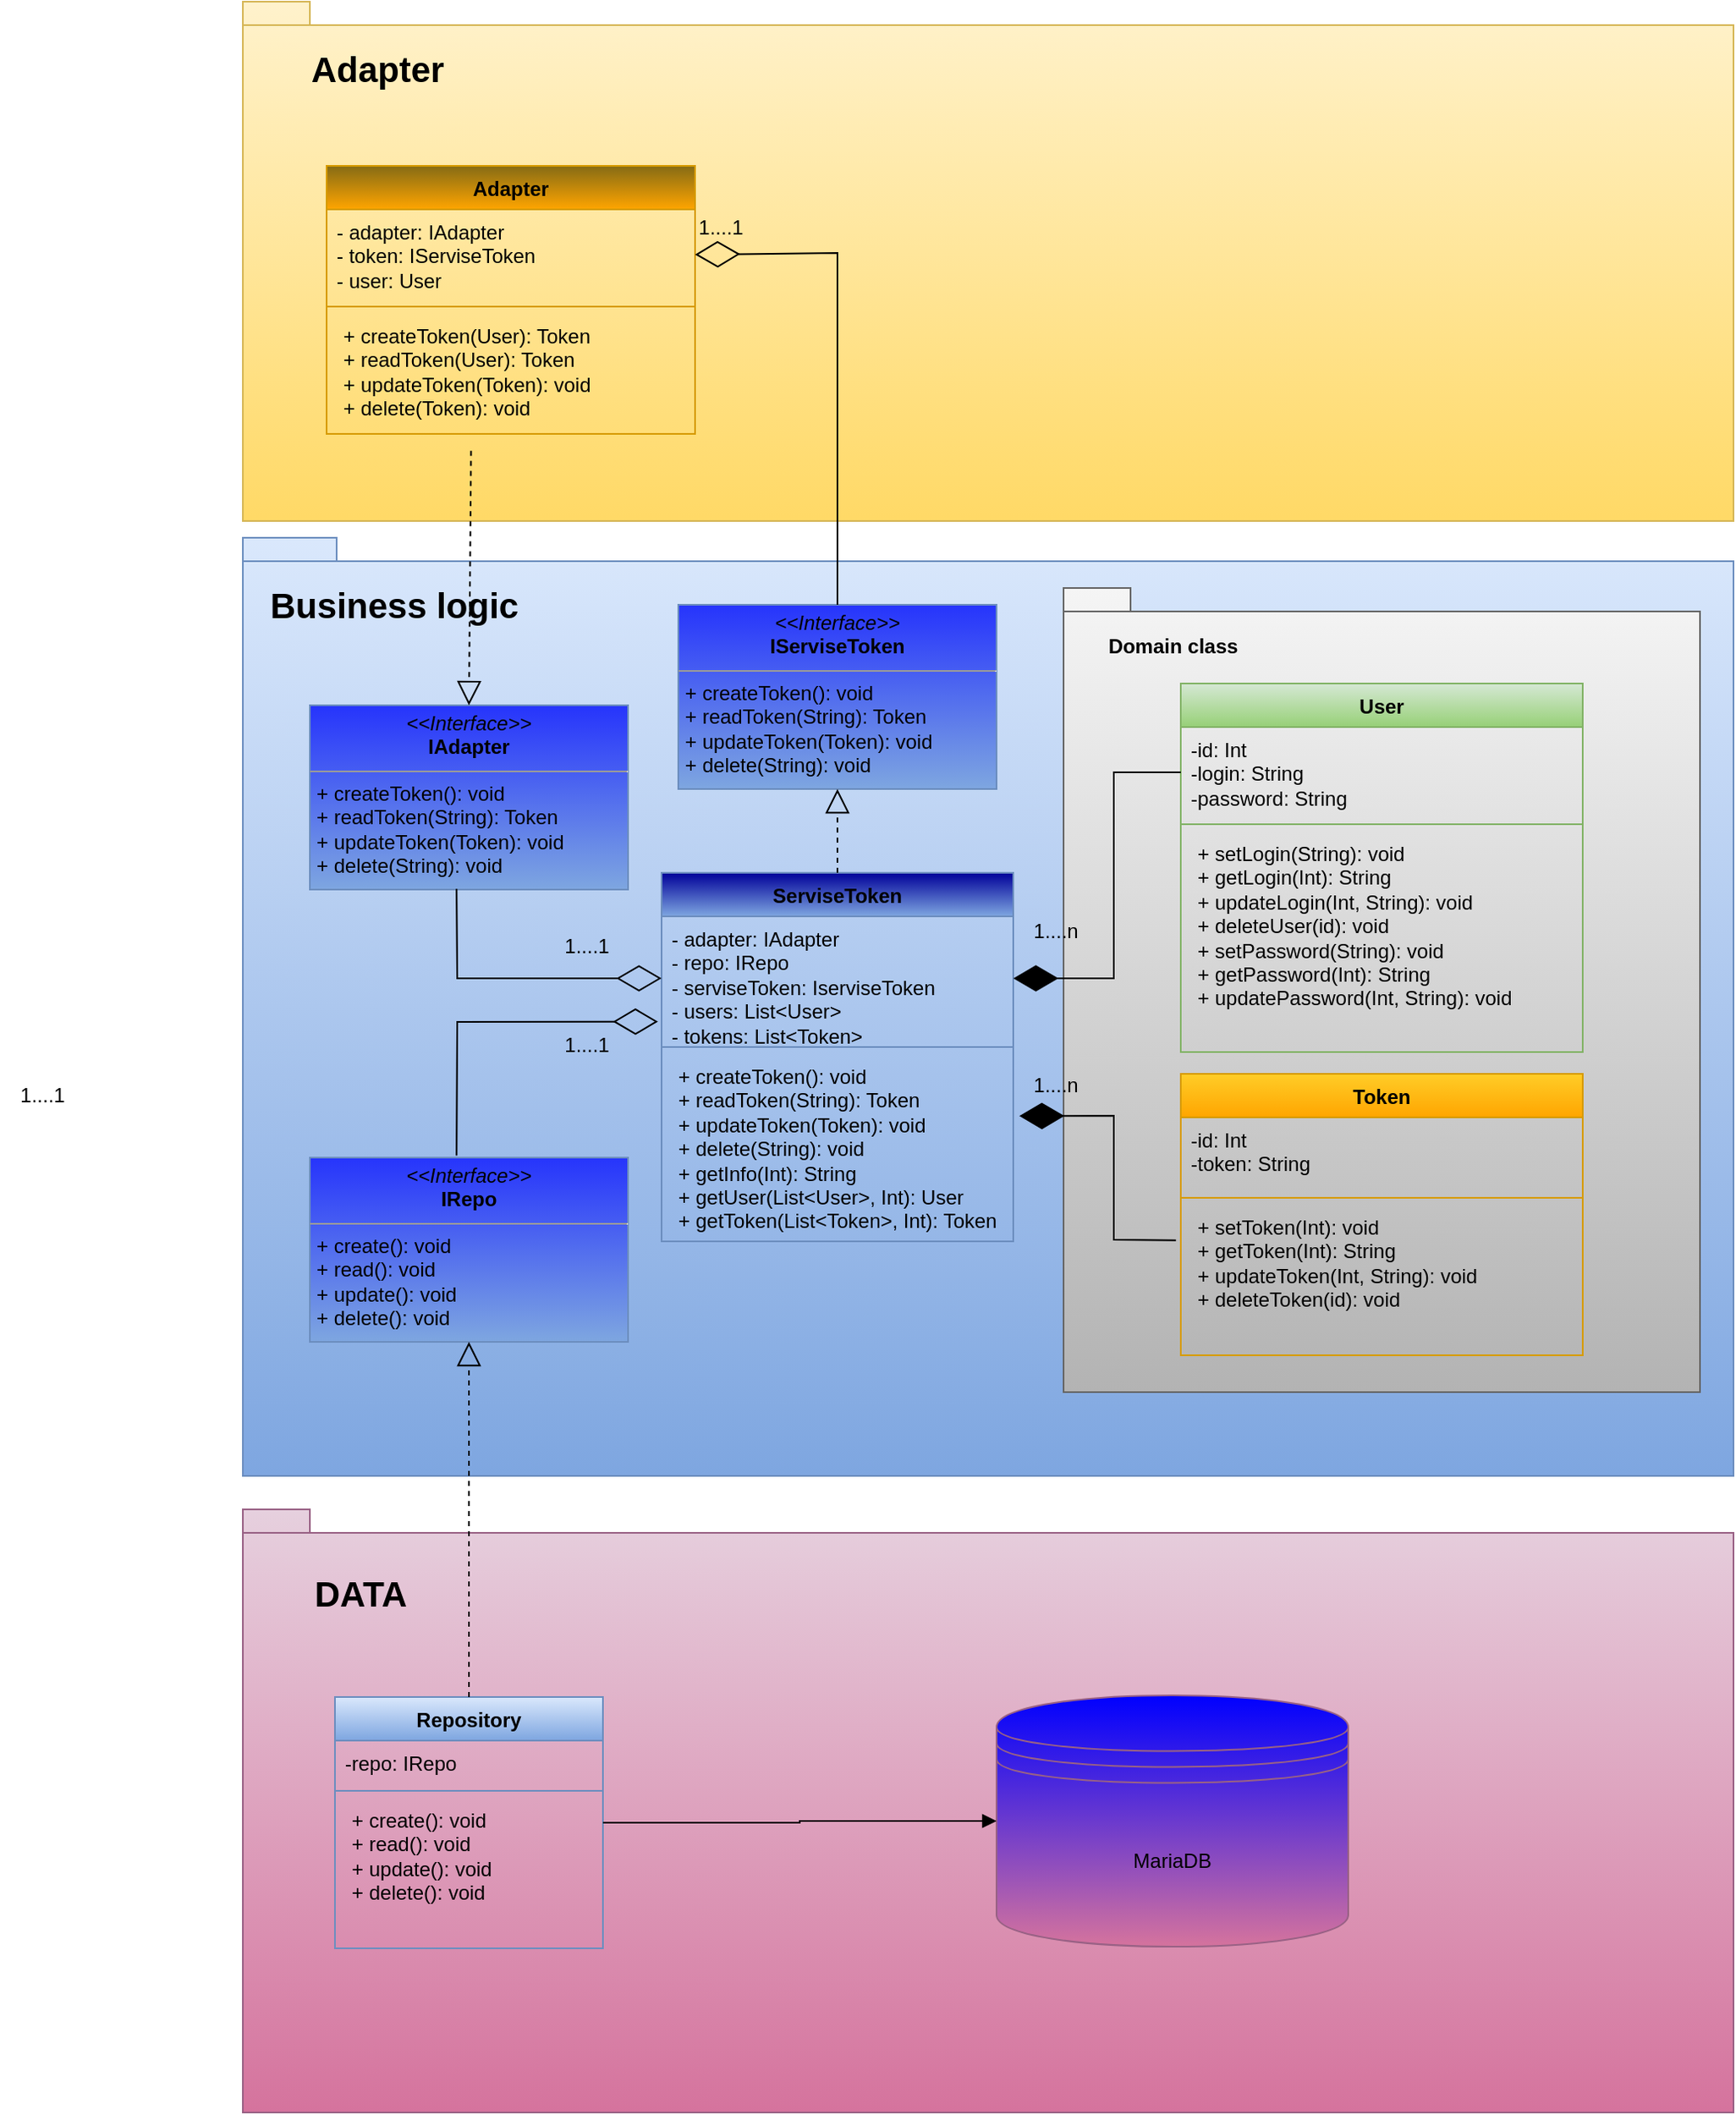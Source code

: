 <mxfile version="22.1.2" type="device">
  <diagram name="Страница — 1" id="E4E-1rjfO0QUl5ktp--A">
    <mxGraphModel dx="1918" dy="739" grid="1" gridSize="10" guides="1" tooltips="1" connect="1" arrows="1" fold="1" page="1" pageScale="1" pageWidth="827" pageHeight="1169" math="0" shadow="0">
      <root>
        <mxCell id="0" />
        <mxCell id="1" parent="0" />
        <mxCell id="QTgAP8aeAMR2J127Qvlh-1" value="" style="shape=folder;fontStyle=1;spacingTop=10;tabWidth=40;tabHeight=14;tabPosition=left;html=1;whiteSpace=wrap;fillColor=#fff2cc;gradientColor=#ffd966;strokeColor=#d6b656;" vertex="1" parent="1">
          <mxGeometry x="10" y="20" width="890" height="310" as="geometry" />
        </mxCell>
        <mxCell id="QTgAP8aeAMR2J127Qvlh-2" value="Adapter" style="swimlane;fontStyle=1;align=center;verticalAlign=top;childLayout=stackLayout;horizontal=1;startSize=26;horizontalStack=0;resizeParent=1;resizeParentMax=0;resizeLast=0;collapsible=1;marginBottom=0;whiteSpace=wrap;html=1;fillColor=#856B15;gradientColor=#ffa500;strokeColor=#d79b00;" vertex="1" parent="1">
          <mxGeometry x="60" y="118" width="220" height="160" as="geometry" />
        </mxCell>
        <mxCell id="QTgAP8aeAMR2J127Qvlh-3" value="- adapter: IAdapter&lt;br&gt;- token: IServiseToken&lt;br&gt;- user: User" style="text;strokeColor=none;fillColor=none;align=left;verticalAlign=top;spacingLeft=4;spacingRight=4;overflow=hidden;rotatable=0;points=[[0,0.5],[1,0.5]];portConstraint=eastwest;whiteSpace=wrap;html=1;" vertex="1" parent="QTgAP8aeAMR2J127Qvlh-2">
          <mxGeometry y="26" width="220" height="54" as="geometry" />
        </mxCell>
        <mxCell id="QTgAP8aeAMR2J127Qvlh-4" value="" style="line;strokeWidth=1;fillColor=none;align=left;verticalAlign=middle;spacingTop=-1;spacingLeft=3;spacingRight=3;rotatable=0;labelPosition=right;points=[];portConstraint=eastwest;strokeColor=inherit;" vertex="1" parent="QTgAP8aeAMR2J127Qvlh-2">
          <mxGeometry y="80" width="220" height="8" as="geometry" />
        </mxCell>
        <mxCell id="QTgAP8aeAMR2J127Qvlh-5" value="&lt;p style=&quot;border-color: var(--border-color); margin: 0px 0px 0px 4px;&quot;&gt;+ createToken(User): Token&lt;/p&gt;&lt;p style=&quot;border-color: var(--border-color); margin: 0px 0px 0px 4px;&quot;&gt;+ readToken(User): Token&lt;/p&gt;&lt;p style=&quot;border-color: var(--border-color); margin: 0px 0px 0px 4px;&quot;&gt;+ updateToken(Token): void&lt;/p&gt;&lt;p style=&quot;border-color: var(--border-color); margin: 0px 0px 0px 4px;&quot;&gt;+ delete(Token): void&lt;/p&gt;" style="text;strokeColor=none;fillColor=none;align=left;verticalAlign=top;spacingLeft=4;spacingRight=4;overflow=hidden;rotatable=0;points=[[0,0.5],[1,0.5]];portConstraint=eastwest;whiteSpace=wrap;html=1;" vertex="1" parent="QTgAP8aeAMR2J127Qvlh-2">
          <mxGeometry y="88" width="220" height="72" as="geometry" />
        </mxCell>
        <mxCell id="QTgAP8aeAMR2J127Qvlh-6" value="" style="shape=folder;fontStyle=1;spacingTop=10;tabWidth=40;tabHeight=14;tabPosition=left;html=1;whiteSpace=wrap;fillColor=#dae8fc;gradientColor=#7ea6e0;strokeColor=#6c8ebf;" vertex="1" parent="1">
          <mxGeometry x="10" y="340" width="890" height="560" as="geometry" />
        </mxCell>
        <mxCell id="QTgAP8aeAMR2J127Qvlh-7" value="" style="shape=folder;fontStyle=1;spacingTop=10;tabWidth=40;tabHeight=14;tabPosition=left;html=1;whiteSpace=wrap;fillColor=#e6d0de;gradientColor=#d5739d;strokeColor=#996185;" vertex="1" parent="1">
          <mxGeometry x="10" y="920" width="890" height="360" as="geometry" />
        </mxCell>
        <mxCell id="QTgAP8aeAMR2J127Qvlh-8" value="MariaDB" style="shape=datastore;whiteSpace=wrap;html=1;fillColor=#0000FF;gradientColor=#d5739d;strokeColor=#996185;" vertex="1" parent="1">
          <mxGeometry x="460" y="1031" width="210" height="150" as="geometry" />
        </mxCell>
        <mxCell id="QTgAP8aeAMR2J127Qvlh-10" value="&lt;p style=&quot;margin:0px;margin-top:4px;text-align:center;&quot;&gt;&lt;i&gt;&amp;lt;&amp;lt;Interface&amp;gt;&amp;gt;&lt;/i&gt;&lt;br&gt;&lt;b&gt;IRepo&lt;/b&gt;&lt;/p&gt;&lt;hr size=&quot;1&quot;&gt;&lt;p style=&quot;margin:0px;margin-left:4px;&quot;&gt;&lt;/p&gt;&lt;p style=&quot;margin:0px;margin-left:4px;&quot;&gt;+ create(): void&lt;br&gt;+ read(): void&lt;/p&gt;&lt;p style=&quot;margin:0px;margin-left:4px;&quot;&gt;+ update(): void&lt;/p&gt;&lt;p style=&quot;margin:0px;margin-left:4px;&quot;&gt;+ delete(): void&lt;/p&gt;" style="verticalAlign=top;align=left;overflow=fill;fontSize=12;fontFamily=Helvetica;html=1;whiteSpace=wrap;fillColor=#2634FC;gradientColor=#7ea6e0;strokeColor=#6c8ebf;" vertex="1" parent="1">
          <mxGeometry x="50" y="710" width="190" height="110" as="geometry" />
        </mxCell>
        <mxCell id="QTgAP8aeAMR2J127Qvlh-11" value="Repository" style="swimlane;fontStyle=1;align=center;verticalAlign=top;childLayout=stackLayout;horizontal=1;startSize=26;horizontalStack=0;resizeParent=1;resizeParentMax=0;resizeLast=0;collapsible=1;marginBottom=0;whiteSpace=wrap;html=1;fillColor=#dae8fc;gradientColor=#7ea6e0;strokeColor=#6c8ebf;" vertex="1" parent="1">
          <mxGeometry x="65" y="1032" width="160" height="150" as="geometry" />
        </mxCell>
        <mxCell id="QTgAP8aeAMR2J127Qvlh-12" value="-repo: IRepo" style="text;strokeColor=none;fillColor=none;align=left;verticalAlign=top;spacingLeft=4;spacingRight=4;overflow=hidden;rotatable=0;points=[[0,0.5],[1,0.5]];portConstraint=eastwest;whiteSpace=wrap;html=1;" vertex="1" parent="QTgAP8aeAMR2J127Qvlh-11">
          <mxGeometry y="26" width="160" height="26" as="geometry" />
        </mxCell>
        <mxCell id="QTgAP8aeAMR2J127Qvlh-13" value="" style="line;strokeWidth=1;fillColor=none;align=left;verticalAlign=middle;spacingTop=-1;spacingLeft=3;spacingRight=3;rotatable=0;labelPosition=right;points=[];portConstraint=eastwest;strokeColor=inherit;" vertex="1" parent="QTgAP8aeAMR2J127Qvlh-11">
          <mxGeometry y="52" width="160" height="8" as="geometry" />
        </mxCell>
        <mxCell id="QTgAP8aeAMR2J127Qvlh-14" value="&lt;p style=&quot;border-color: var(--border-color); margin: 0px 0px 0px 4px;&quot;&gt;+ create(): void&lt;br style=&quot;border-color: var(--border-color);&quot;&gt;+ read(): void&lt;/p&gt;&lt;p style=&quot;border-color: var(--border-color); margin: 0px 0px 0px 4px;&quot;&gt;+ update(): void&lt;/p&gt;&lt;p style=&quot;border-color: var(--border-color); margin: 0px 0px 0px 4px;&quot;&gt;+ delete(): void&lt;/p&gt;" style="text;strokeColor=none;fillColor=none;align=left;verticalAlign=top;spacingLeft=4;spacingRight=4;overflow=hidden;rotatable=0;points=[[0,0.5],[1,0.5]];portConstraint=eastwest;whiteSpace=wrap;html=1;" vertex="1" parent="QTgAP8aeAMR2J127Qvlh-11">
          <mxGeometry y="60" width="160" height="90" as="geometry" />
        </mxCell>
        <mxCell id="QTgAP8aeAMR2J127Qvlh-15" value="" style="endArrow=block;dashed=1;endFill=0;endSize=12;html=1;rounded=0;entryX=0.5;entryY=1;entryDx=0;entryDy=0;exitX=0.5;exitY=0;exitDx=0;exitDy=0;" edge="1" parent="1" source="QTgAP8aeAMR2J127Qvlh-11" target="QTgAP8aeAMR2J127Qvlh-10">
          <mxGeometry width="160" relative="1" as="geometry">
            <mxPoint x="160" y="990" as="sourcePoint" />
            <mxPoint x="320" y="990" as="targetPoint" />
          </mxGeometry>
        </mxCell>
        <mxCell id="QTgAP8aeAMR2J127Qvlh-16" value="" style="endArrow=block;endFill=1;html=1;edgeStyle=orthogonalEdgeStyle;align=left;verticalAlign=top;rounded=0;exitX=1;exitY=0.5;exitDx=0;exitDy=0;entryX=0;entryY=0.5;entryDx=0;entryDy=0;" edge="1" parent="1" source="QTgAP8aeAMR2J127Qvlh-11" target="QTgAP8aeAMR2J127Qvlh-8">
          <mxGeometry x="-1" relative="1" as="geometry">
            <mxPoint x="160" y="990" as="sourcePoint" />
            <mxPoint x="320" y="990" as="targetPoint" />
          </mxGeometry>
        </mxCell>
        <mxCell id="QTgAP8aeAMR2J127Qvlh-18" value="" style="shape=folder;fontStyle=1;spacingTop=10;tabWidth=40;tabHeight=14;tabPosition=left;html=1;whiteSpace=wrap;fillColor=#f5f5f5;gradientColor=#b3b3b3;strokeColor=#666666;" vertex="1" parent="1">
          <mxGeometry x="500" y="370" width="380" height="480" as="geometry" />
        </mxCell>
        <mxCell id="QTgAP8aeAMR2J127Qvlh-19" value="&lt;p style=&quot;margin:0px;margin-top:4px;text-align:center;&quot;&gt;&lt;i&gt;&amp;lt;&amp;lt;Interface&amp;gt;&amp;gt;&lt;/i&gt;&lt;br&gt;&lt;b&gt;IAdapter&lt;/b&gt;&lt;/p&gt;&lt;hr size=&quot;1&quot;&gt;&lt;p style=&quot;margin:0px;margin-left:4px;&quot;&gt;&lt;/p&gt;&lt;p style=&quot;margin:0px;margin-left:4px;&quot;&gt;+ createToken(): void&lt;/p&gt;&lt;p style=&quot;margin:0px;margin-left:4px;&quot;&gt;+ readToken(String): Token&lt;/p&gt;&lt;p style=&quot;margin:0px;margin-left:4px;&quot;&gt;+ updateToken(Token): void&lt;/p&gt;&lt;p style=&quot;margin:0px;margin-left:4px;&quot;&gt;+ delete(String): void&lt;/p&gt;" style="verticalAlign=top;align=left;overflow=fill;fontSize=12;fontFamily=Helvetica;html=1;whiteSpace=wrap;fillColor=#2634FC;gradientColor=#7ea6e0;strokeColor=#6c8ebf;" vertex="1" parent="1">
          <mxGeometry x="50" y="440" width="190" height="110" as="geometry" />
        </mxCell>
        <mxCell id="QTgAP8aeAMR2J127Qvlh-20" value="ServiseToken" style="swimlane;fontStyle=1;align=center;verticalAlign=top;childLayout=stackLayout;horizontal=1;startSize=26;horizontalStack=0;resizeParent=1;resizeParentMax=0;resizeLast=0;collapsible=1;marginBottom=0;whiteSpace=wrap;html=1;fillColor=#000099;gradientColor=#7ea6e0;strokeColor=#6c8ebf;" vertex="1" parent="1">
          <mxGeometry x="260" y="540" width="210" height="220" as="geometry" />
        </mxCell>
        <mxCell id="QTgAP8aeAMR2J127Qvlh-21" value="- adapter: IAdapter&lt;br&gt;- repo: IRepo&lt;br&gt;- serviseToken: IserviseToken&lt;br&gt;- users: List&amp;lt;User&amp;gt;&lt;br&gt;- tokens: List&amp;lt;Token&amp;gt;" style="text;strokeColor=none;fillColor=none;align=left;verticalAlign=top;spacingLeft=4;spacingRight=4;overflow=hidden;rotatable=0;points=[[0,0.5],[1,0.5]];portConstraint=eastwest;whiteSpace=wrap;html=1;" vertex="1" parent="QTgAP8aeAMR2J127Qvlh-20">
          <mxGeometry y="26" width="210" height="74" as="geometry" />
        </mxCell>
        <mxCell id="QTgAP8aeAMR2J127Qvlh-22" value="" style="line;strokeWidth=1;fillColor=none;align=left;verticalAlign=middle;spacingTop=-1;spacingLeft=3;spacingRight=3;rotatable=0;labelPosition=right;points=[];portConstraint=eastwest;strokeColor=inherit;" vertex="1" parent="QTgAP8aeAMR2J127Qvlh-20">
          <mxGeometry y="100" width="210" height="8" as="geometry" />
        </mxCell>
        <mxCell id="QTgAP8aeAMR2J127Qvlh-23" value="&lt;p style=&quot;border-color: var(--border-color); margin: 0px 0px 0px 4px;&quot;&gt;+ createToken(): void&lt;/p&gt;&lt;p style=&quot;border-color: var(--border-color); margin: 0px 0px 0px 4px;&quot;&gt;+ readToken(String): Token&lt;/p&gt;&lt;p style=&quot;border-color: var(--border-color); margin: 0px 0px 0px 4px;&quot;&gt;+ updateToken(Token): void&lt;/p&gt;&lt;p style=&quot;border-color: var(--border-color); margin: 0px 0px 0px 4px;&quot;&gt;+ delete(String): void&lt;/p&gt;&lt;p style=&quot;border-color: var(--border-color); margin: 0px 0px 0px 4px;&quot;&gt;+ getInfo(Int): String&lt;/p&gt;&lt;p style=&quot;border-color: var(--border-color); margin: 0px 0px 0px 4px;&quot;&gt;+ getUser(List&amp;lt;User&amp;gt;, Int): User&lt;/p&gt;&lt;p style=&quot;border-color: var(--border-color); margin: 0px 0px 0px 4px;&quot;&gt;+ getToken(List&amp;lt;Token&amp;gt;, Int): Token&lt;/p&gt;" style="text;strokeColor=none;fillColor=none;align=left;verticalAlign=top;spacingLeft=4;spacingRight=4;overflow=hidden;rotatable=0;points=[[0,0.5],[1,0.5]];portConstraint=eastwest;whiteSpace=wrap;html=1;" vertex="1" parent="QTgAP8aeAMR2J127Qvlh-20">
          <mxGeometry y="108" width="210" height="112" as="geometry" />
        </mxCell>
        <mxCell id="QTgAP8aeAMR2J127Qvlh-24" value="User" style="swimlane;fontStyle=1;align=center;verticalAlign=top;childLayout=stackLayout;horizontal=1;startSize=26;horizontalStack=0;resizeParent=1;resizeParentMax=0;resizeLast=0;collapsible=1;marginBottom=0;whiteSpace=wrap;html=1;fillColor=#d5e8d4;gradientColor=#97d077;strokeColor=#82b366;" vertex="1" parent="1">
          <mxGeometry x="570" y="427" width="240" height="220" as="geometry" />
        </mxCell>
        <mxCell id="QTgAP8aeAMR2J127Qvlh-25" value="-id: Int&lt;br&gt;-login: String&lt;br&gt;-password: String" style="text;strokeColor=none;fillColor=none;align=left;verticalAlign=top;spacingLeft=4;spacingRight=4;overflow=hidden;rotatable=0;points=[[0,0.5],[1,0.5]];portConstraint=eastwest;whiteSpace=wrap;html=1;" vertex="1" parent="QTgAP8aeAMR2J127Qvlh-24">
          <mxGeometry y="26" width="240" height="54" as="geometry" />
        </mxCell>
        <mxCell id="QTgAP8aeAMR2J127Qvlh-26" value="" style="line;strokeWidth=1;fillColor=none;align=left;verticalAlign=middle;spacingTop=-1;spacingLeft=3;spacingRight=3;rotatable=0;labelPosition=right;points=[];portConstraint=eastwest;strokeColor=inherit;" vertex="1" parent="QTgAP8aeAMR2J127Qvlh-24">
          <mxGeometry y="80" width="240" height="8" as="geometry" />
        </mxCell>
        <mxCell id="QTgAP8aeAMR2J127Qvlh-27" value="&lt;p style=&quot;border-color: var(--border-color); margin: 0px 0px 0px 4px;&quot;&gt;+ setLogin(String): void&lt;/p&gt;&lt;p style=&quot;border-color: var(--border-color); margin: 0px 0px 0px 4px;&quot;&gt;+ getLogin(Int): String&lt;/p&gt;&lt;p style=&quot;border-color: var(--border-color); margin: 0px 0px 0px 4px;&quot;&gt;&lt;span style=&quot;background-color: initial;&quot;&gt;+ updateLogin(Int, String): void&lt;/span&gt;&lt;/p&gt;&lt;p style=&quot;border-color: var(--border-color); margin: 0px 0px 0px 4px;&quot;&gt;+ deleteUser(id): void&lt;/p&gt;&lt;p style=&quot;border-color: var(--border-color); margin: 0px 0px 0px 4px;&quot;&gt;+ setPassword(String): void&lt;/p&gt;&lt;p style=&quot;border-color: var(--border-color); margin: 0px 0px 0px 4px;&quot;&gt;+ getPassword(Int): String&lt;/p&gt;&lt;p style=&quot;border-color: var(--border-color); margin: 0px 0px 0px 4px;&quot;&gt;+ updatePassword(Int, String): void&lt;/p&gt;" style="text;strokeColor=none;fillColor=none;align=left;verticalAlign=top;spacingLeft=4;spacingRight=4;overflow=hidden;rotatable=0;points=[[0,0.5],[1,0.5]];portConstraint=eastwest;whiteSpace=wrap;html=1;" vertex="1" parent="QTgAP8aeAMR2J127Qvlh-24">
          <mxGeometry y="88" width="240" height="132" as="geometry" />
        </mxCell>
        <mxCell id="QTgAP8aeAMR2J127Qvlh-28" value="Token" style="swimlane;fontStyle=1;align=center;verticalAlign=top;childLayout=stackLayout;horizontal=1;startSize=26;horizontalStack=0;resizeParent=1;resizeParentMax=0;resizeLast=0;collapsible=1;marginBottom=0;whiteSpace=wrap;html=1;fillColor=#ffcd28;gradientColor=#ffa500;strokeColor=#d79b00;" vertex="1" parent="1">
          <mxGeometry x="570" y="660" width="240" height="168" as="geometry" />
        </mxCell>
        <mxCell id="QTgAP8aeAMR2J127Qvlh-29" value="-id: Int&lt;br&gt;-token: String" style="text;strokeColor=none;fillColor=none;align=left;verticalAlign=top;spacingLeft=4;spacingRight=4;overflow=hidden;rotatable=0;points=[[0,0.5],[1,0.5]];portConstraint=eastwest;whiteSpace=wrap;html=1;" vertex="1" parent="QTgAP8aeAMR2J127Qvlh-28">
          <mxGeometry y="26" width="240" height="44" as="geometry" />
        </mxCell>
        <mxCell id="QTgAP8aeAMR2J127Qvlh-30" value="" style="line;strokeWidth=1;fillColor=none;align=left;verticalAlign=middle;spacingTop=-1;spacingLeft=3;spacingRight=3;rotatable=0;labelPosition=right;points=[];portConstraint=eastwest;strokeColor=inherit;" vertex="1" parent="QTgAP8aeAMR2J127Qvlh-28">
          <mxGeometry y="70" width="240" height="8" as="geometry" />
        </mxCell>
        <mxCell id="QTgAP8aeAMR2J127Qvlh-31" value="&lt;p style=&quot;border-color: var(--border-color); margin: 0px 0px 0px 4px;&quot;&gt;+ setToken(Int): void&lt;/p&gt;&lt;p style=&quot;border-color: var(--border-color); margin: 0px 0px 0px 4px;&quot;&gt;+ getToken(Int): String&lt;/p&gt;&lt;p style=&quot;border-color: var(--border-color); margin: 0px 0px 0px 4px;&quot;&gt;+ updateToken(Int, String): void&lt;/p&gt;&lt;p style=&quot;border-color: var(--border-color); margin: 0px 0px 0px 4px;&quot;&gt;+ deleteToken(id): void&lt;/p&gt;" style="text;strokeColor=none;fillColor=none;align=left;verticalAlign=top;spacingLeft=4;spacingRight=4;overflow=hidden;rotatable=0;points=[[0,0.5],[1,0.5]];portConstraint=eastwest;whiteSpace=wrap;html=1;" vertex="1" parent="QTgAP8aeAMR2J127Qvlh-28">
          <mxGeometry y="78" width="240" height="90" as="geometry" />
        </mxCell>
        <mxCell id="QTgAP8aeAMR2J127Qvlh-32" value="" style="endArrow=diamondThin;endFill=1;endSize=24;html=1;rounded=0;entryX=1;entryY=0.5;entryDx=0;entryDy=0;exitX=0;exitY=0.5;exitDx=0;exitDy=0;" edge="1" parent="1" source="QTgAP8aeAMR2J127Qvlh-25" target="QTgAP8aeAMR2J127Qvlh-21">
          <mxGeometry width="160" relative="1" as="geometry">
            <mxPoint x="330" y="670" as="sourcePoint" />
            <mxPoint x="490" y="670" as="targetPoint" />
            <Array as="points">
              <mxPoint x="530" y="480" />
              <mxPoint x="530" y="603" />
            </Array>
          </mxGeometry>
        </mxCell>
        <mxCell id="QTgAP8aeAMR2J127Qvlh-33" value="" style="endArrow=diamondThin;endFill=1;endSize=24;html=1;rounded=0;entryX=1.017;entryY=0.332;entryDx=0;entryDy=0;entryPerimeter=0;exitX=-0.012;exitY=0.237;exitDx=0;exitDy=0;exitPerimeter=0;" edge="1" parent="1" source="QTgAP8aeAMR2J127Qvlh-31" target="QTgAP8aeAMR2J127Qvlh-23">
          <mxGeometry width="160" relative="1" as="geometry">
            <mxPoint x="330" y="670" as="sourcePoint" />
            <mxPoint x="490" y="670" as="targetPoint" />
            <Array as="points">
              <mxPoint x="530" y="759" />
              <mxPoint x="530" y="685" />
            </Array>
          </mxGeometry>
        </mxCell>
        <mxCell id="QTgAP8aeAMR2J127Qvlh-34" value="1....1" style="text;html=1;align=center;verticalAlign=middle;resizable=0;points=[];autosize=1;strokeColor=none;fillColor=none;" vertex="1" parent="1">
          <mxGeometry x="-135" y="658" width="50" height="30" as="geometry" />
        </mxCell>
        <mxCell id="QTgAP8aeAMR2J127Qvlh-35" value="1....n" style="text;html=1;align=center;verticalAlign=middle;resizable=0;points=[];autosize=1;strokeColor=none;fillColor=none;" vertex="1" parent="1">
          <mxGeometry x="470" y="560" width="50" height="30" as="geometry" />
        </mxCell>
        <mxCell id="QTgAP8aeAMR2J127Qvlh-36" value="1....n" style="text;html=1;align=center;verticalAlign=middle;resizable=0;points=[];autosize=1;strokeColor=none;fillColor=none;" vertex="1" parent="1">
          <mxGeometry x="470" y="652" width="50" height="30" as="geometry" />
        </mxCell>
        <mxCell id="QTgAP8aeAMR2J127Qvlh-37" value="Domain class" style="text;html=1;align=center;verticalAlign=middle;resizable=0;points=[];autosize=1;strokeColor=none;fillColor=none;fontStyle=1" vertex="1" parent="1">
          <mxGeometry x="515" y="390" width="100" height="30" as="geometry" />
        </mxCell>
        <mxCell id="QTgAP8aeAMR2J127Qvlh-38" value="Adapter" style="text;html=1;align=center;verticalAlign=middle;resizable=0;points=[];autosize=1;strokeColor=none;fillColor=none;fontStyle=1;fontSize=21;" vertex="1" parent="1">
          <mxGeometry x="40" y="40" width="100" height="40" as="geometry" />
        </mxCell>
        <mxCell id="QTgAP8aeAMR2J127Qvlh-39" value="Business logic" style="text;html=1;align=center;verticalAlign=middle;resizable=0;points=[];autosize=1;strokeColor=none;fillColor=none;fontStyle=1;fontSize=21;" vertex="1" parent="1">
          <mxGeometry x="15" y="360" width="170" height="40" as="geometry" />
        </mxCell>
        <mxCell id="QTgAP8aeAMR2J127Qvlh-40" value="DATA" style="text;html=1;align=center;verticalAlign=middle;resizable=0;points=[];autosize=1;strokeColor=none;fillColor=none;fontStyle=1;fontSize=21;" vertex="1" parent="1">
          <mxGeometry x="40" y="950" width="80" height="40" as="geometry" />
        </mxCell>
        <mxCell id="QTgAP8aeAMR2J127Qvlh-41" value="" style="endArrow=block;dashed=1;endFill=0;endSize=12;html=1;rounded=0;exitX=0.392;exitY=1.14;exitDx=0;exitDy=0;exitPerimeter=0;entryX=0.5;entryY=0;entryDx=0;entryDy=0;" edge="1" parent="1" source="QTgAP8aeAMR2J127Qvlh-5" target="QTgAP8aeAMR2J127Qvlh-19">
          <mxGeometry width="160" relative="1" as="geometry">
            <mxPoint x="330" y="470" as="sourcePoint" />
            <mxPoint x="490" y="470" as="targetPoint" />
          </mxGeometry>
        </mxCell>
        <mxCell id="QTgAP8aeAMR2J127Qvlh-43" value="" style="endArrow=diamondThin;endFill=0;endSize=24;html=1;rounded=0;entryX=-0.01;entryY=0.849;entryDx=0;entryDy=0;entryPerimeter=0;exitX=0.461;exitY=-0.011;exitDx=0;exitDy=0;exitPerimeter=0;" edge="1" parent="1" source="QTgAP8aeAMR2J127Qvlh-10" target="QTgAP8aeAMR2J127Qvlh-21">
          <mxGeometry width="160" relative="1" as="geometry">
            <mxPoint x="330" y="710" as="sourcePoint" />
            <mxPoint x="490" y="710" as="targetPoint" />
            <Array as="points">
              <mxPoint x="138" y="629" />
            </Array>
          </mxGeometry>
        </mxCell>
        <mxCell id="QTgAP8aeAMR2J127Qvlh-42" value="" style="endArrow=diamondThin;endFill=0;endSize=24;html=1;rounded=0;entryX=0;entryY=0.5;entryDx=0;entryDy=0;exitX=0.461;exitY=0.997;exitDx=0;exitDy=0;exitPerimeter=0;" edge="1" parent="1" source="QTgAP8aeAMR2J127Qvlh-19" target="QTgAP8aeAMR2J127Qvlh-21">
          <mxGeometry width="160" relative="1" as="geometry">
            <mxPoint x="330" y="710" as="sourcePoint" />
            <mxPoint x="490" y="710" as="targetPoint" />
            <Array as="points">
              <mxPoint x="138" y="603" />
            </Array>
          </mxGeometry>
        </mxCell>
        <mxCell id="QTgAP8aeAMR2J127Qvlh-44" value="&lt;p style=&quot;margin:0px;margin-top:4px;text-align:center;&quot;&gt;&lt;i&gt;&amp;lt;&amp;lt;Interface&amp;gt;&amp;gt;&lt;/i&gt;&lt;br&gt;&lt;b&gt;IServiseToken&lt;/b&gt;&lt;/p&gt;&lt;hr size=&quot;1&quot;&gt;&lt;p style=&quot;margin:0px;margin-left:4px;&quot;&gt;&lt;/p&gt;&lt;p style=&quot;margin:0px;margin-left:4px;&quot;&gt;+ createToken(): void&lt;/p&gt;&lt;p style=&quot;margin:0px;margin-left:4px;&quot;&gt;+ readToken(String): Token&lt;/p&gt;&lt;p style=&quot;margin:0px;margin-left:4px;&quot;&gt;+ updateToken(Token): void&lt;/p&gt;&lt;p style=&quot;margin:0px;margin-left:4px;&quot;&gt;+ delete(String): void&lt;/p&gt;" style="verticalAlign=top;align=left;overflow=fill;fontSize=12;fontFamily=Helvetica;html=1;whiteSpace=wrap;fillColor=#2634FC;gradientColor=#7ea6e0;strokeColor=#6c8ebf;" vertex="1" parent="1">
          <mxGeometry x="270" y="380" width="190" height="110" as="geometry" />
        </mxCell>
        <mxCell id="QTgAP8aeAMR2J127Qvlh-45" value="" style="endArrow=block;dashed=1;endFill=0;endSize=12;html=1;rounded=0;exitX=0.5;exitY=0;exitDx=0;exitDy=0;entryX=0.5;entryY=1;entryDx=0;entryDy=0;" edge="1" parent="1" source="QTgAP8aeAMR2J127Qvlh-20" target="QTgAP8aeAMR2J127Qvlh-44">
          <mxGeometry width="160" relative="1" as="geometry">
            <mxPoint x="330" y="510" as="sourcePoint" />
            <mxPoint x="490" y="510" as="targetPoint" />
          </mxGeometry>
        </mxCell>
        <mxCell id="QTgAP8aeAMR2J127Qvlh-46" value="" style="endArrow=diamondThin;endFill=0;endSize=24;html=1;rounded=0;entryX=1;entryY=0.5;entryDx=0;entryDy=0;" edge="1" parent="1" source="QTgAP8aeAMR2J127Qvlh-44" target="QTgAP8aeAMR2J127Qvlh-3">
          <mxGeometry width="160" relative="1" as="geometry">
            <mxPoint x="330" y="410" as="sourcePoint" />
            <mxPoint x="490" y="410" as="targetPoint" />
            <Array as="points">
              <mxPoint x="365" y="170" />
            </Array>
          </mxGeometry>
        </mxCell>
        <mxCell id="QTgAP8aeAMR2J127Qvlh-47" value="1....1" style="text;html=1;align=center;verticalAlign=middle;resizable=0;points=[];autosize=1;strokeColor=none;fillColor=none;" vertex="1" parent="1">
          <mxGeometry x="190" y="569" width="50" height="30" as="geometry" />
        </mxCell>
        <mxCell id="QTgAP8aeAMR2J127Qvlh-48" value="1....1" style="text;html=1;align=center;verticalAlign=middle;resizable=0;points=[];autosize=1;strokeColor=none;fillColor=none;" vertex="1" parent="1">
          <mxGeometry x="190" y="628" width="50" height="30" as="geometry" />
        </mxCell>
        <mxCell id="QTgAP8aeAMR2J127Qvlh-49" value="1....1" style="text;html=1;align=center;verticalAlign=middle;resizable=0;points=[];autosize=1;strokeColor=none;fillColor=none;" vertex="1" parent="1">
          <mxGeometry x="270" y="140" width="50" height="30" as="geometry" />
        </mxCell>
      </root>
    </mxGraphModel>
  </diagram>
</mxfile>
